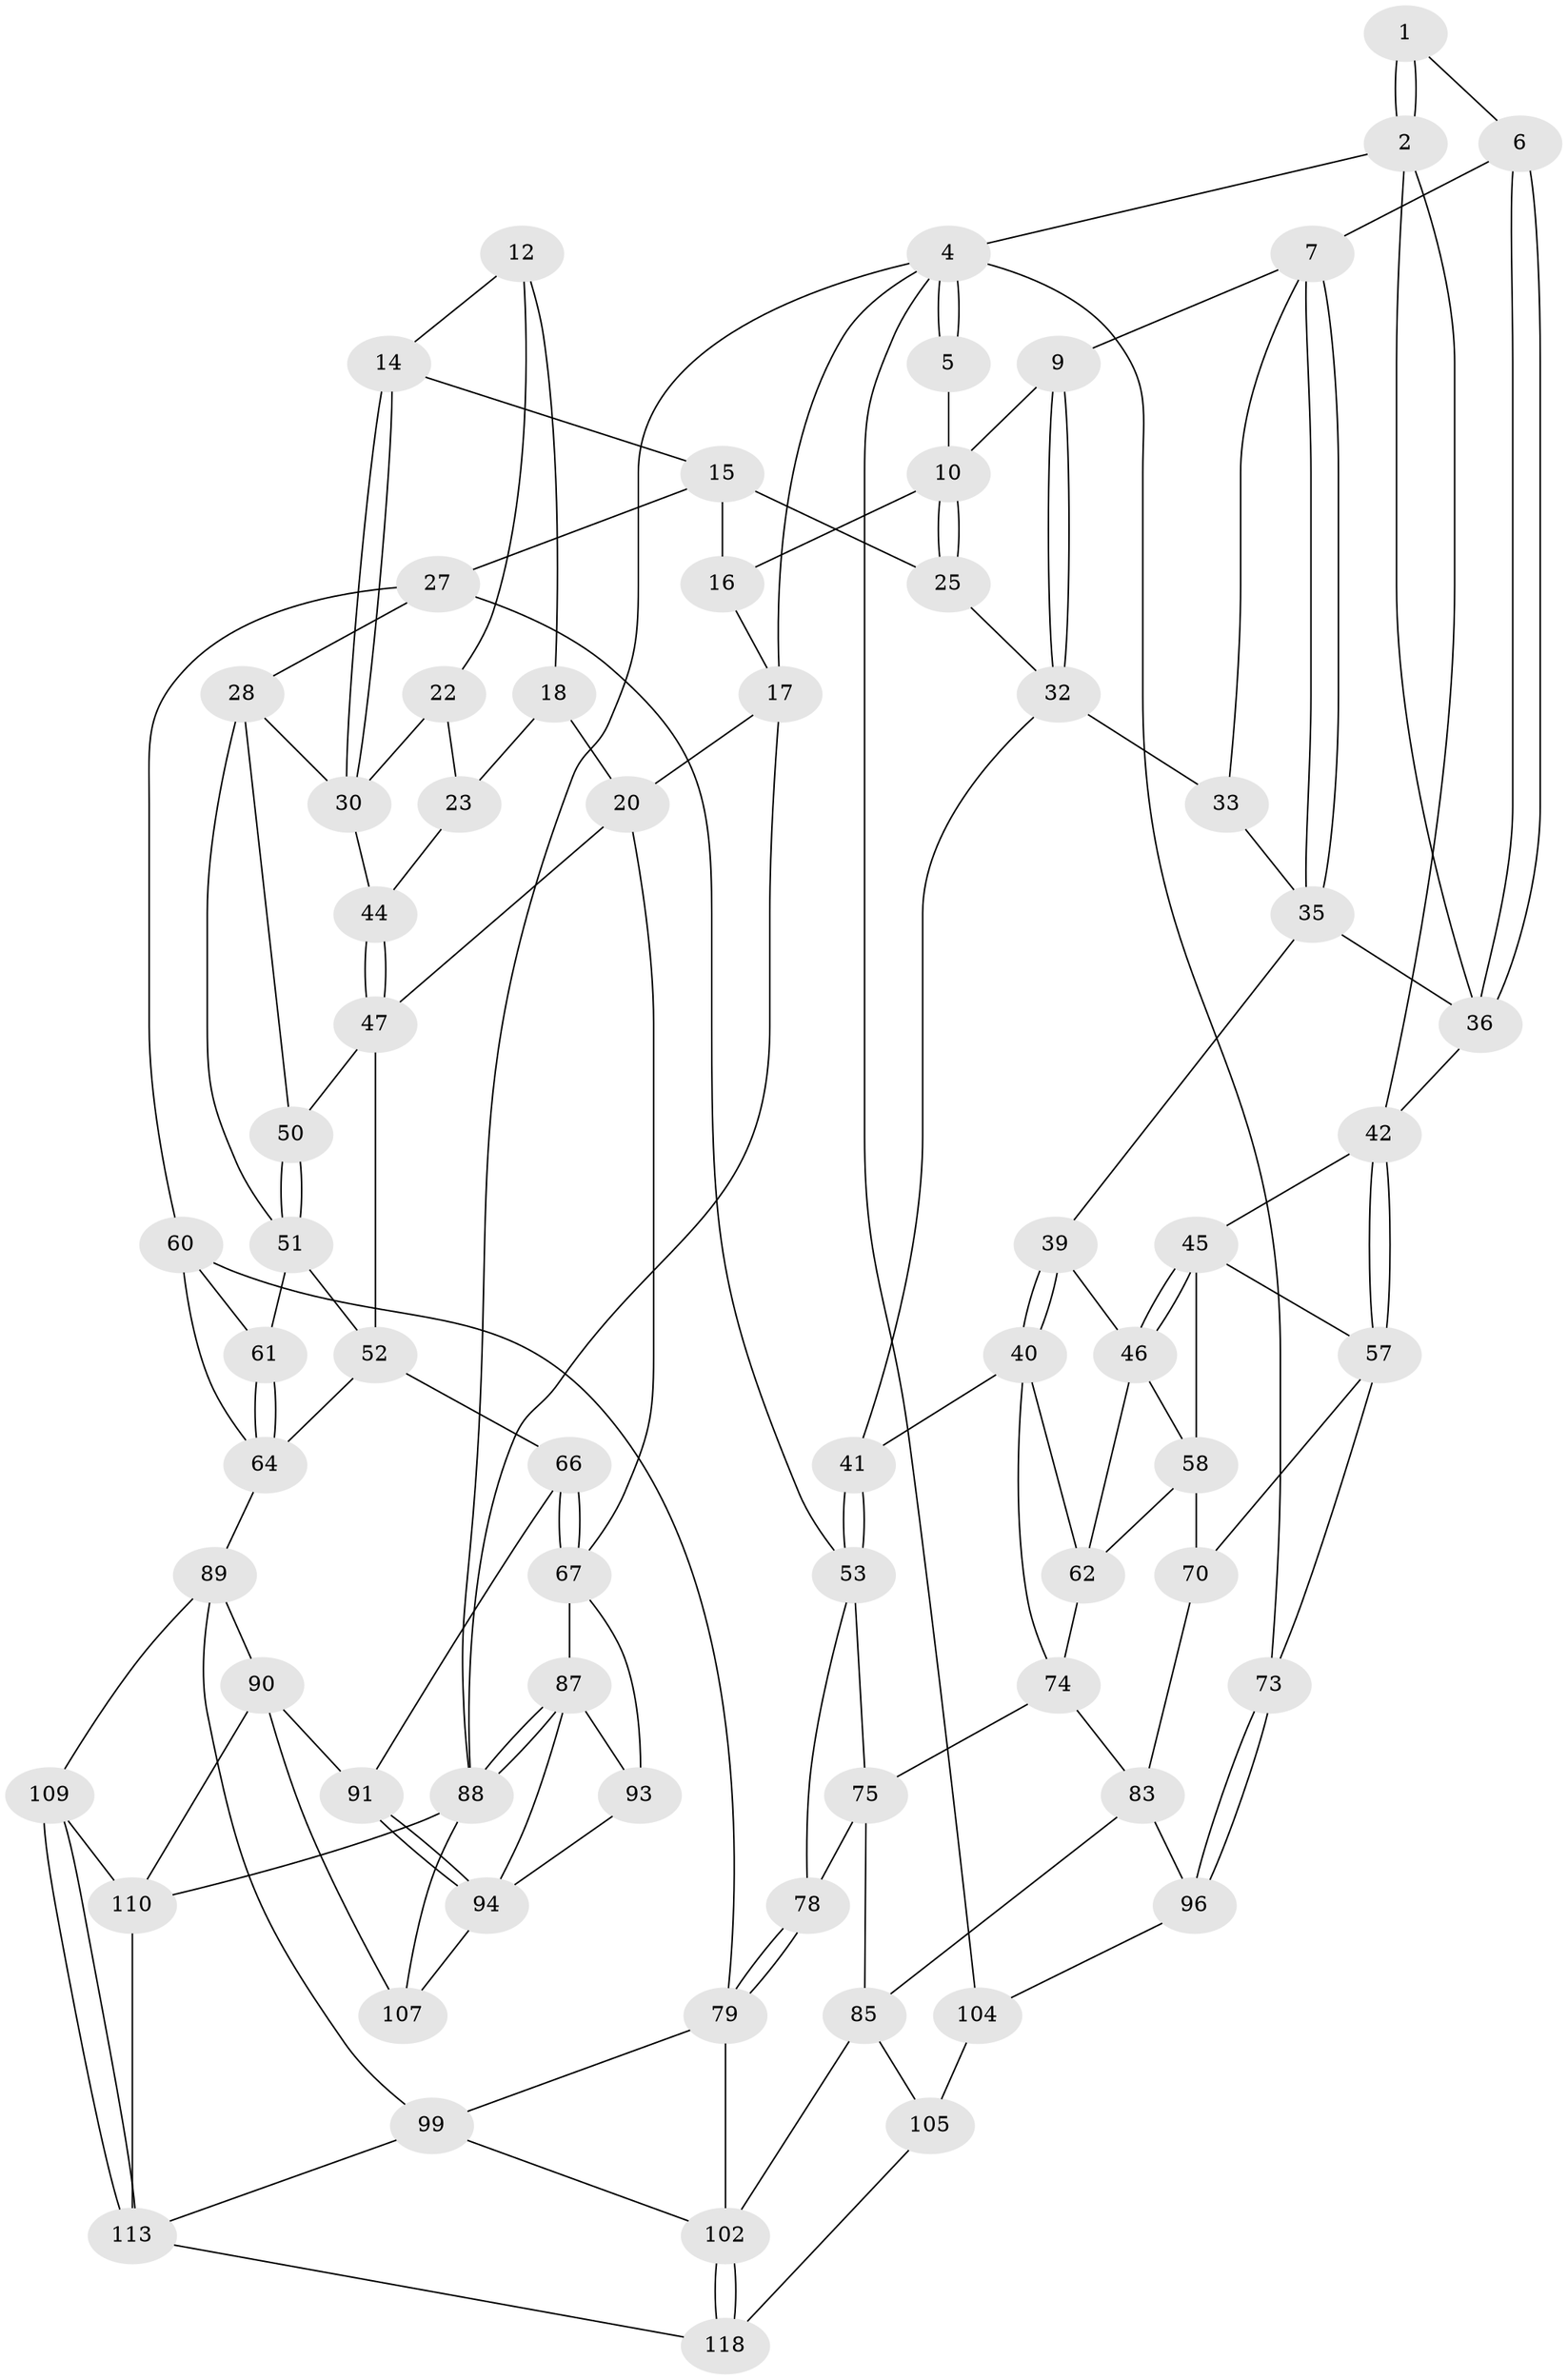 // Generated by graph-tools (version 1.1) at 2025/24/03/03/25 07:24:34]
// undirected, 70 vertices, 147 edges
graph export_dot {
graph [start="1"]
  node [color=gray90,style=filled];
  1 [pos="+0.8347755200342146+0"];
  2 [pos="+0.8941935578299517+0.12758776934188962",super="+3"];
  4 [pos="+1+0",super="+72"];
  5 [pos="+0.8124314341898625+0"];
  6 [pos="+0.7651166389900578+0.0917162244060542"];
  7 [pos="+0.703427702114371+0.07221676689016733",super="+8"];
  9 [pos="+0.6435970786992364+0.017253651772647285"];
  10 [pos="+0.5856732571398868+0",super="+11"];
  12 [pos="+0.20085036687669058+0",super="+13"];
  14 [pos="+0.4104755315020822+0.02098396319853603"];
  15 [pos="+0.4360335044321909+0",super="+26"];
  16 [pos="+0.5403659244679003+0"];
  17 [pos="+0.1874395194600363+0",super="+21"];
  18 [pos="+0.17985820536353375+0.035044326158755204",super="+19"];
  20 [pos="+0+0.09862914754403007",super="+49"];
  22 [pos="+0.2628064748579021+0.17103918490838863"];
  23 [pos="+0.18038635154767588+0.04443045778948212",super="+24"];
  25 [pos="+0.49049895130369087+0.23383293433620483"];
  27 [pos="+0.42488493038969183+0.25523046958102036",super="+54"];
  28 [pos="+0.36963497672344836+0.2566528496635913",super="+29"];
  30 [pos="+0.33601146995583303+0.22021352290904114",super="+31"];
  32 [pos="+0.5559781014159061+0.24713931123485414",super="+34"];
  33 [pos="+0.6486217288304118+0.20797993642421578"];
  35 [pos="+0.7197349965208869+0.21623522560216216",super="+38"];
  36 [pos="+0.8574358326868328+0.15722120299607645",super="+37"];
  39 [pos="+0.7435513274101938+0.302350642607131"];
  40 [pos="+0.6532649484680774+0.3788956299759316",super="+63"];
  41 [pos="+0.6449240931756075+0.37981138304806406"];
  42 [pos="+1+0.05453593142825206",super="+43"];
  44 [pos="+0.11340115677932963+0.2129255345492567"];
  45 [pos="+0.9030629918784217+0.3079807993703471",super="+56"];
  46 [pos="+0.8463087642103512+0.38764100523989853",super="+59"];
  47 [pos="+0.11961751837202071+0.24229835853202833",super="+48"];
  50 [pos="+0.17289139618880983+0.3185428520853884"];
  51 [pos="+0.19808378860378867+0.37680465159474",super="+55"];
  52 [pos="+0.16314724407740724+0.403530192341085",super="+65"];
  53 [pos="+0.5672460433366096+0.5049815811188425",super="+76"];
  57 [pos="+1+0.3172126001272054",super="+71"];
  58 [pos="+0.9618578208205789+0.43260197026784897",super="+68"];
  60 [pos="+0.47770561943205253+0.5313915559232948",super="+80"];
  61 [pos="+0.3270834565165193+0.4324362498896764"];
  62 [pos="+0.8287794300293998+0.4259531043623306",super="+69"];
  64 [pos="+0.21260528622994782+0.5863572688943094",super="+81"];
  66 [pos="+0.19167710979107028+0.5866767382724744"];
  67 [pos="+0+0.5577440837290438",super="+86"];
  70 [pos="+1+0.599068571383268"];
  73 [pos="+1+0.9573313293878839"];
  74 [pos="+0.7209238188151447+0.5974455956984767",super="+77"];
  75 [pos="+0.6746199604750294+0.5888139426006153",super="+82"];
  78 [pos="+0.5357556085164928+0.7716906551878548"];
  79 [pos="+0.5198125808364776+0.782585995786344",super="+98"];
  83 [pos="+0.8040420364051223+0.6789010576767271",super="+84"];
  85 [pos="+0.7628200868757931+0.7679899461747589",super="+101"];
  87 [pos="+0+0.6989469969251009",super="+97"];
  88 [pos="+0+1",super="+115"];
  89 [pos="+0.3081080867252572+0.7686927686690503",super="+100"];
  90 [pos="+0.19049543728556648+0.8049787431085924",super="+106"];
  91 [pos="+0.18944286323935183+0.8046225052159864",super="+92"];
  93 [pos="+0.13771693583212508+0.7552858016012303",super="+95"];
  94 [pos="+0.10402412482651567+0.8631971379536766",super="+108"];
  96 [pos="+0.8064936544180076+0.7730106078216065"];
  99 [pos="+0.38371459479273323+0.8900737523696839",super="+112"];
  102 [pos="+0.5841260465459771+0.9082585107114621",super="+103"];
  104 [pos="+0.8278746177336748+0.8426988157110724",super="+111"];
  105 [pos="+0.7617501022928915+0.9505190296552055",super="+117"];
  107 [pos="+0.11061878996584289+1"];
  109 [pos="+0.3029345525006569+0.8732674290991572"];
  110 [pos="+0.2468329425619295+0.901328176291516",super="+114"];
  113 [pos="+0.3362450722628027+1",super="+116"];
  118 [pos="+0.614811757641058+1"];
  1 -- 2;
  1 -- 2;
  1 -- 6;
  2 -- 36;
  2 -- 42;
  2 -- 4;
  4 -- 5;
  4 -- 5;
  4 -- 17;
  4 -- 88;
  4 -- 73;
  4 -- 104;
  5 -- 10;
  6 -- 7;
  6 -- 36;
  6 -- 36;
  7 -- 35;
  7 -- 35;
  7 -- 9;
  7 -- 33;
  9 -- 10;
  9 -- 32;
  9 -- 32;
  10 -- 25;
  10 -- 25;
  10 -- 16;
  12 -- 18;
  12 -- 14;
  12 -- 22;
  14 -- 15;
  14 -- 30;
  14 -- 30;
  15 -- 16;
  15 -- 25;
  15 -- 27;
  16 -- 17;
  17 -- 88;
  17 -- 20;
  18 -- 23 [weight=2];
  18 -- 20;
  20 -- 67;
  20 -- 47;
  22 -- 23;
  22 -- 30;
  23 -- 44;
  25 -- 32;
  27 -- 28;
  27 -- 60;
  27 -- 53;
  28 -- 51;
  28 -- 50;
  28 -- 30;
  30 -- 44;
  32 -- 33;
  32 -- 41;
  33 -- 35;
  35 -- 39;
  35 -- 36;
  36 -- 42;
  39 -- 40;
  39 -- 40;
  39 -- 46;
  40 -- 41;
  40 -- 74;
  40 -- 62;
  41 -- 53;
  41 -- 53;
  42 -- 57;
  42 -- 57;
  42 -- 45;
  44 -- 47;
  44 -- 47;
  45 -- 46;
  45 -- 46;
  45 -- 57;
  45 -- 58;
  46 -- 62;
  46 -- 58;
  47 -- 50;
  47 -- 52;
  50 -- 51;
  50 -- 51;
  51 -- 52;
  51 -- 61;
  52 -- 64;
  52 -- 66;
  53 -- 75;
  53 -- 78;
  57 -- 73;
  57 -- 70;
  58 -- 70;
  58 -- 62;
  60 -- 61;
  60 -- 79;
  60 -- 64;
  61 -- 64;
  61 -- 64;
  62 -- 74;
  64 -- 89;
  66 -- 67;
  66 -- 67;
  66 -- 91;
  67 -- 93;
  67 -- 87;
  70 -- 83;
  73 -- 96;
  73 -- 96;
  74 -- 75;
  74 -- 83;
  75 -- 85;
  75 -- 78;
  78 -- 79;
  78 -- 79;
  79 -- 99;
  79 -- 102;
  83 -- 96;
  83 -- 85;
  85 -- 105;
  85 -- 102;
  87 -- 88;
  87 -- 88;
  87 -- 93;
  87 -- 94;
  88 -- 107;
  88 -- 110;
  89 -- 90;
  89 -- 99;
  89 -- 109;
  90 -- 91;
  90 -- 107;
  90 -- 110;
  91 -- 94;
  91 -- 94;
  93 -- 94;
  94 -- 107;
  96 -- 104;
  99 -- 113;
  99 -- 102;
  102 -- 118;
  102 -- 118;
  104 -- 105 [weight=2];
  105 -- 118;
  109 -- 110;
  109 -- 113;
  109 -- 113;
  110 -- 113;
  113 -- 118;
}
